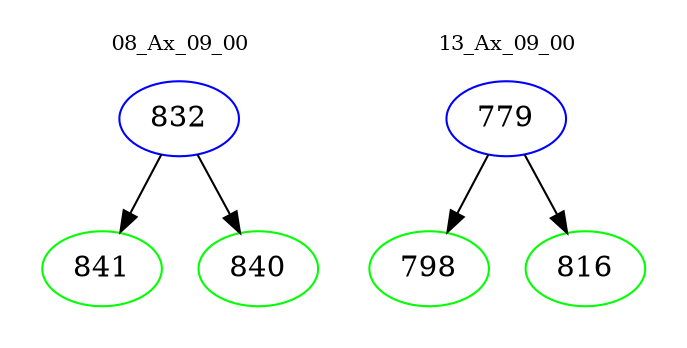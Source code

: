 digraph{
subgraph cluster_0 {
color = white
label = "08_Ax_09_00";
fontsize=10;
T0_832 [label="832", color="blue"]
T0_832 -> T0_841 [color="black"]
T0_841 [label="841", color="green"]
T0_832 -> T0_840 [color="black"]
T0_840 [label="840", color="green"]
}
subgraph cluster_1 {
color = white
label = "13_Ax_09_00";
fontsize=10;
T1_779 [label="779", color="blue"]
T1_779 -> T1_798 [color="black"]
T1_798 [label="798", color="green"]
T1_779 -> T1_816 [color="black"]
T1_816 [label="816", color="green"]
}
}
